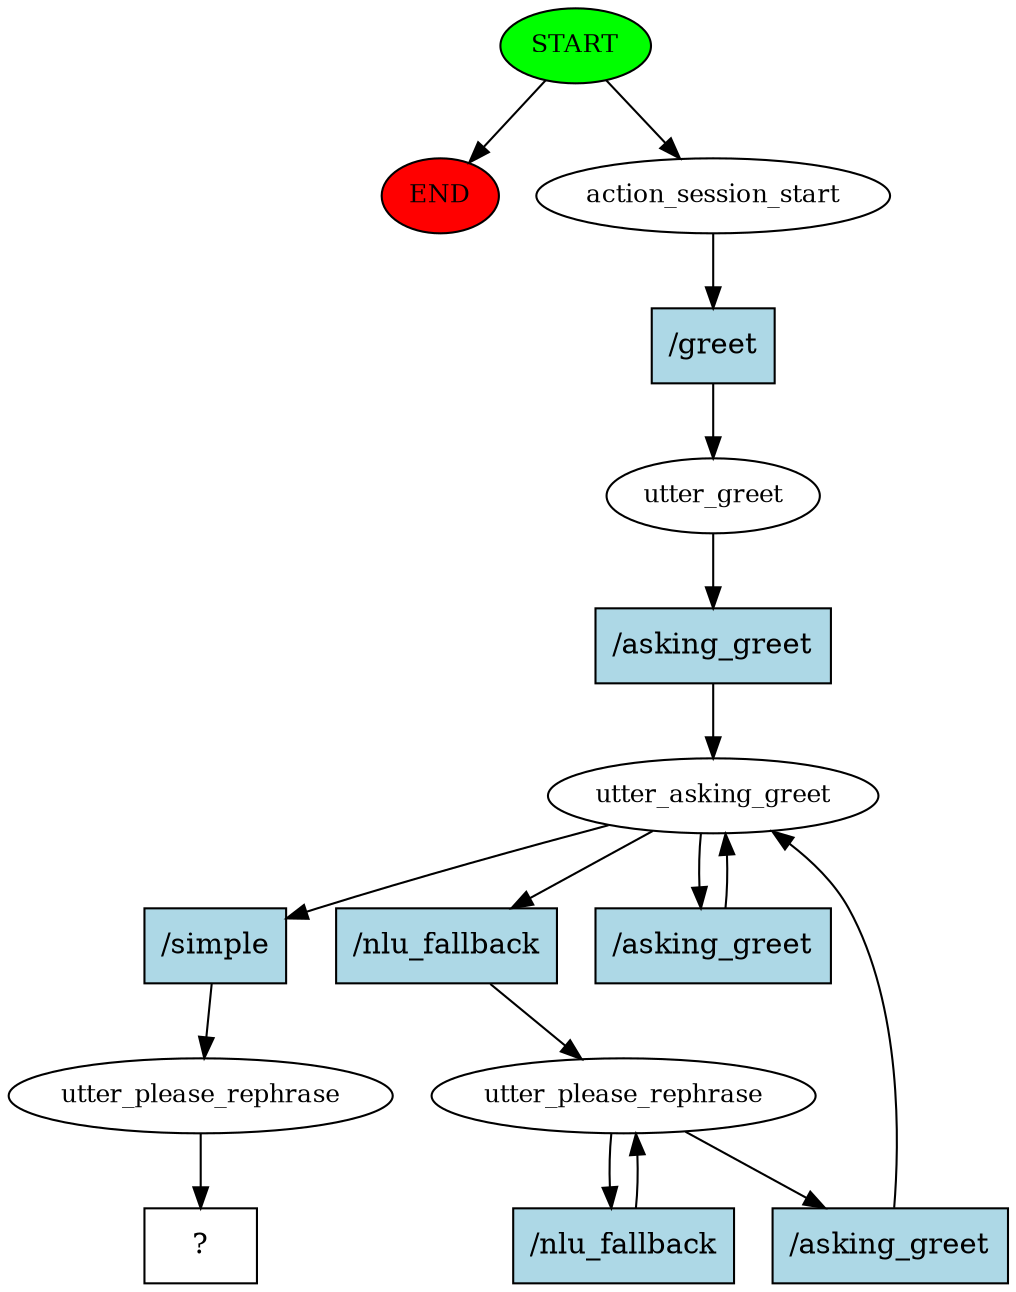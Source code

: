 digraph  {
0 [class="start active", fillcolor=green, fontsize=12, label=START, style=filled];
"-1" [class=end, fillcolor=red, fontsize=12, label=END, style=filled];
1 [class=active, fontsize=12, label=action_session_start];
2 [class=active, fontsize=12, label=utter_greet];
3 [class=active, fontsize=12, label=utter_asking_greet];
4 [class=active, fontsize=12, label=utter_please_rephrase];
8 [class=active, fontsize=12, label=utter_please_rephrase];
9 [class="intent dashed active", label="  ?  ", shape=rect];
10 [class="intent active", fillcolor=lightblue, label="/greet", shape=rect, style=filled];
11 [class="intent active", fillcolor=lightblue, label="/asking_greet", shape=rect, style=filled];
12 [class="intent active", fillcolor=lightblue, label="/nlu_fallback", shape=rect, style=filled];
13 [class="intent active", fillcolor=lightblue, label="/simple", shape=rect, style=filled];
14 [class="intent active", fillcolor=lightblue, label="/asking_greet", shape=rect, style=filled];
15 [class="intent active", fillcolor=lightblue, label="/nlu_fallback", shape=rect, style=filled];
16 [class="intent active", fillcolor=lightblue, label="/asking_greet", shape=rect, style=filled];
0 -> "-1"  [class="", key=NONE, label=""];
0 -> 1  [class=active, key=NONE, label=""];
1 -> 10  [class=active, key=0];
2 -> 11  [class=active, key=0];
3 -> 12  [class=active, key=0];
3 -> 13  [class=active, key=0];
3 -> 14  [class=active, key=0];
4 -> 15  [class=active, key=0];
4 -> 16  [class=active, key=0];
8 -> 9  [class=active, key=NONE, label=""];
10 -> 2  [class=active, key=0];
11 -> 3  [class=active, key=0];
12 -> 4  [class=active, key=0];
13 -> 8  [class=active, key=0];
14 -> 3  [class=active, key=0];
15 -> 4  [class=active, key=0];
16 -> 3  [class=active, key=0];
}
